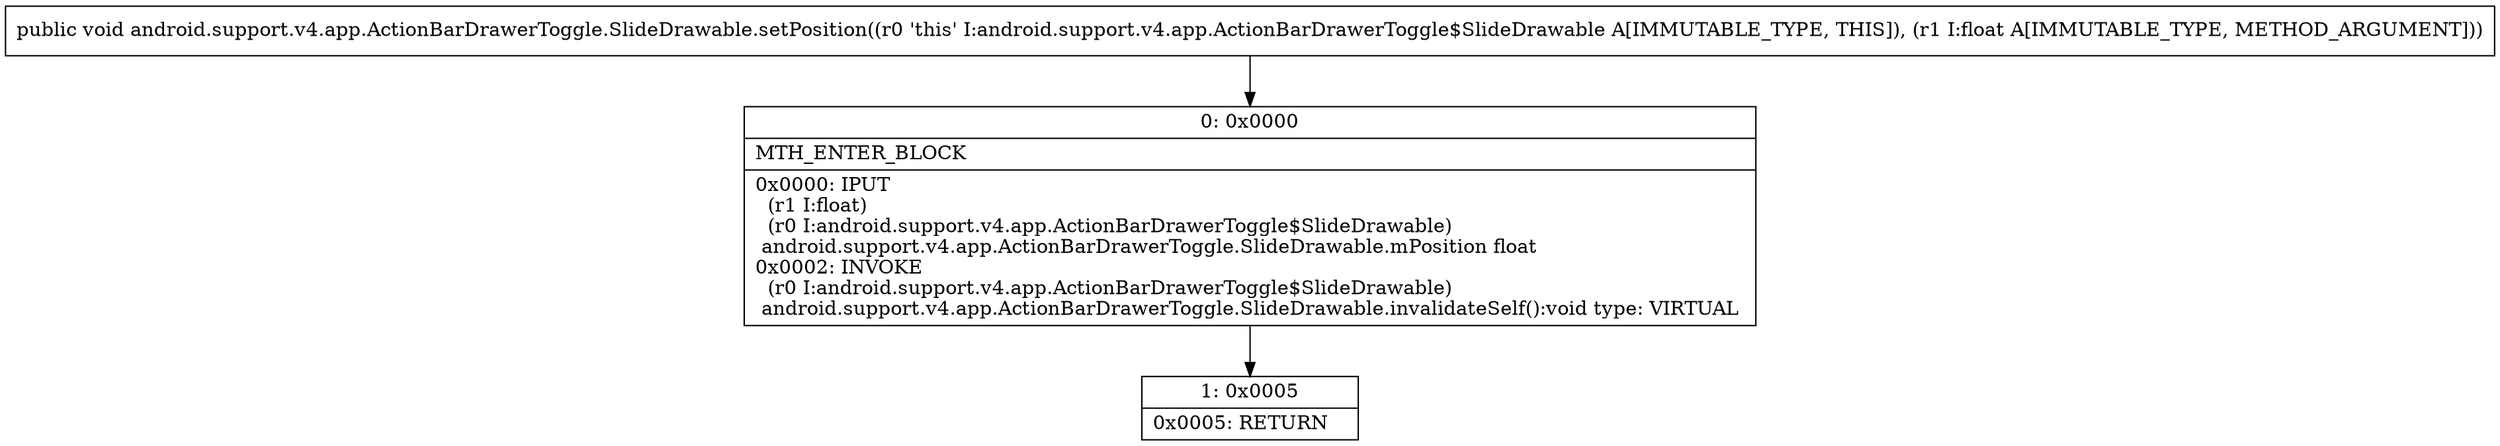 digraph "CFG forandroid.support.v4.app.ActionBarDrawerToggle.SlideDrawable.setPosition(F)V" {
Node_0 [shape=record,label="{0\:\ 0x0000|MTH_ENTER_BLOCK\l|0x0000: IPUT  \l  (r1 I:float)\l  (r0 I:android.support.v4.app.ActionBarDrawerToggle$SlideDrawable)\l android.support.v4.app.ActionBarDrawerToggle.SlideDrawable.mPosition float \l0x0002: INVOKE  \l  (r0 I:android.support.v4.app.ActionBarDrawerToggle$SlideDrawable)\l android.support.v4.app.ActionBarDrawerToggle.SlideDrawable.invalidateSelf():void type: VIRTUAL \l}"];
Node_1 [shape=record,label="{1\:\ 0x0005|0x0005: RETURN   \l}"];
MethodNode[shape=record,label="{public void android.support.v4.app.ActionBarDrawerToggle.SlideDrawable.setPosition((r0 'this' I:android.support.v4.app.ActionBarDrawerToggle$SlideDrawable A[IMMUTABLE_TYPE, THIS]), (r1 I:float A[IMMUTABLE_TYPE, METHOD_ARGUMENT])) }"];
MethodNode -> Node_0;
Node_0 -> Node_1;
}

